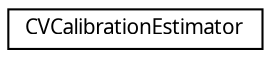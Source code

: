 digraph "Graphical Class Hierarchy"
{
 // LATEX_PDF_SIZE
  edge [fontname="Arial.ttf",fontsize="10",labelfontname="Arial.ttf",labelfontsize="10"];
  node [fontname="Arial.ttf",fontsize="10",shape=record];
  rankdir="LR";
  Node0 [label="CVCalibrationEstimator",height=0.2,width=0.4,color="black", fillcolor="white", style="filled",URL="$class_c_v_calibration_estimator.html",tooltip=" "];
}
